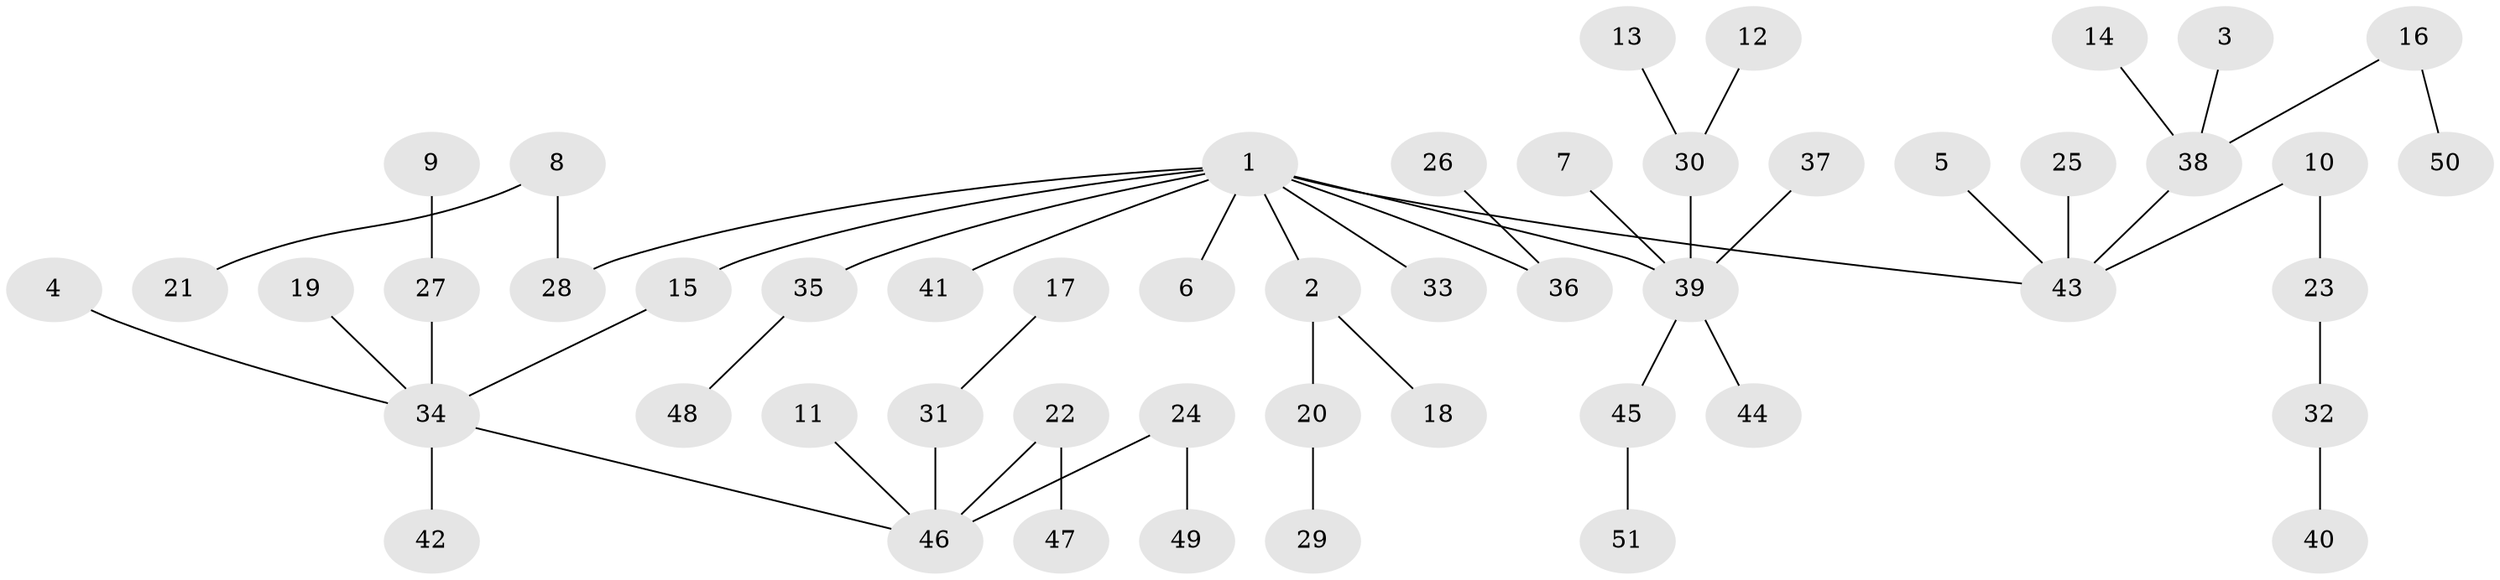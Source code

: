 // original degree distribution, {7: 0.0196078431372549, 5: 0.029411764705882353, 3: 0.14705882352941177, 2: 0.2549019607843137, 6: 0.00980392156862745, 4: 0.049019607843137254, 1: 0.49019607843137253}
// Generated by graph-tools (version 1.1) at 2025/26/03/09/25 03:26:30]
// undirected, 51 vertices, 50 edges
graph export_dot {
graph [start="1"]
  node [color=gray90,style=filled];
  1;
  2;
  3;
  4;
  5;
  6;
  7;
  8;
  9;
  10;
  11;
  12;
  13;
  14;
  15;
  16;
  17;
  18;
  19;
  20;
  21;
  22;
  23;
  24;
  25;
  26;
  27;
  28;
  29;
  30;
  31;
  32;
  33;
  34;
  35;
  36;
  37;
  38;
  39;
  40;
  41;
  42;
  43;
  44;
  45;
  46;
  47;
  48;
  49;
  50;
  51;
  1 -- 2 [weight=1.0];
  1 -- 6 [weight=1.0];
  1 -- 15 [weight=1.0];
  1 -- 28 [weight=1.0];
  1 -- 33 [weight=1.0];
  1 -- 35 [weight=1.0];
  1 -- 36 [weight=1.0];
  1 -- 39 [weight=1.0];
  1 -- 41 [weight=1.0];
  1 -- 43 [weight=1.0];
  2 -- 18 [weight=1.0];
  2 -- 20 [weight=1.0];
  3 -- 38 [weight=1.0];
  4 -- 34 [weight=1.0];
  5 -- 43 [weight=1.0];
  7 -- 39 [weight=1.0];
  8 -- 21 [weight=1.0];
  8 -- 28 [weight=1.0];
  9 -- 27 [weight=1.0];
  10 -- 23 [weight=1.0];
  10 -- 43 [weight=1.0];
  11 -- 46 [weight=1.0];
  12 -- 30 [weight=1.0];
  13 -- 30 [weight=1.0];
  14 -- 38 [weight=1.0];
  15 -- 34 [weight=1.0];
  16 -- 38 [weight=1.0];
  16 -- 50 [weight=1.0];
  17 -- 31 [weight=1.0];
  19 -- 34 [weight=1.0];
  20 -- 29 [weight=1.0];
  22 -- 46 [weight=1.0];
  22 -- 47 [weight=1.0];
  23 -- 32 [weight=1.0];
  24 -- 46 [weight=1.0];
  24 -- 49 [weight=1.0];
  25 -- 43 [weight=1.0];
  26 -- 36 [weight=1.0];
  27 -- 34 [weight=1.0];
  30 -- 39 [weight=1.0];
  31 -- 46 [weight=1.0];
  32 -- 40 [weight=1.0];
  34 -- 42 [weight=1.0];
  34 -- 46 [weight=1.0];
  35 -- 48 [weight=1.0];
  37 -- 39 [weight=1.0];
  38 -- 43 [weight=1.0];
  39 -- 44 [weight=1.0];
  39 -- 45 [weight=1.0];
  45 -- 51 [weight=1.0];
}
